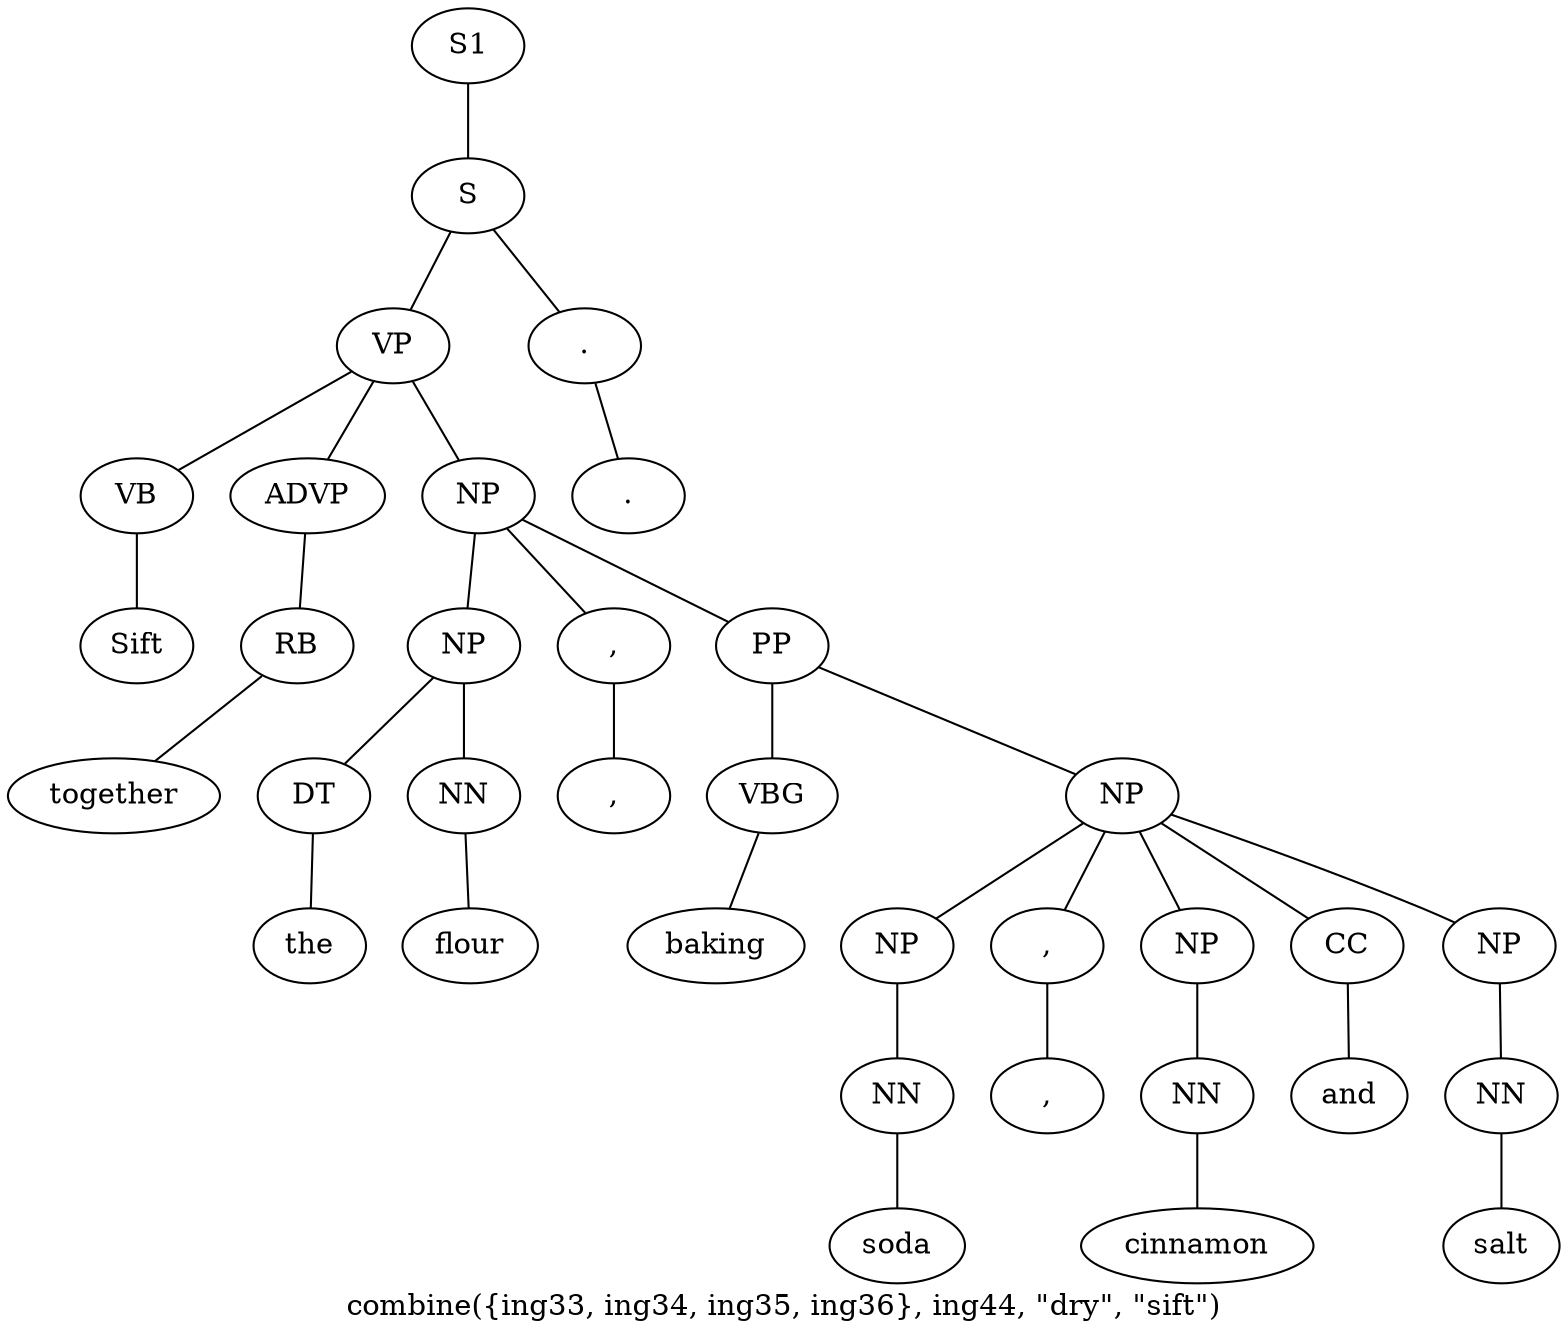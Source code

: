graph SyntaxGraph {
	label = "combine({ing33, ing34, ing35, ing36}, ing44, \"dry\", \"sift\")";
	Node0 [label="S1"];
	Node1 [label="S"];
	Node2 [label="VP"];
	Node3 [label="VB"];
	Node4 [label="Sift"];
	Node5 [label="ADVP"];
	Node6 [label="RB"];
	Node7 [label="together"];
	Node8 [label="NP"];
	Node9 [label="NP"];
	Node10 [label="DT"];
	Node11 [label="the"];
	Node12 [label="NN"];
	Node13 [label="flour"];
	Node14 [label=","];
	Node15 [label=","];
	Node16 [label="PP"];
	Node17 [label="VBG"];
	Node18 [label="baking"];
	Node19 [label="NP"];
	Node20 [label="NP"];
	Node21 [label="NN"];
	Node22 [label="soda"];
	Node23 [label=","];
	Node24 [label=","];
	Node25 [label="NP"];
	Node26 [label="NN"];
	Node27 [label="cinnamon"];
	Node28 [label="CC"];
	Node29 [label="and"];
	Node30 [label="NP"];
	Node31 [label="NN"];
	Node32 [label="salt"];
	Node33 [label="."];
	Node34 [label="."];

	Node0 -- Node1;
	Node1 -- Node2;
	Node1 -- Node33;
	Node2 -- Node3;
	Node2 -- Node5;
	Node2 -- Node8;
	Node3 -- Node4;
	Node5 -- Node6;
	Node6 -- Node7;
	Node8 -- Node9;
	Node8 -- Node14;
	Node8 -- Node16;
	Node9 -- Node10;
	Node9 -- Node12;
	Node10 -- Node11;
	Node12 -- Node13;
	Node14 -- Node15;
	Node16 -- Node17;
	Node16 -- Node19;
	Node17 -- Node18;
	Node19 -- Node20;
	Node19 -- Node23;
	Node19 -- Node25;
	Node19 -- Node28;
	Node19 -- Node30;
	Node20 -- Node21;
	Node21 -- Node22;
	Node23 -- Node24;
	Node25 -- Node26;
	Node26 -- Node27;
	Node28 -- Node29;
	Node30 -- Node31;
	Node31 -- Node32;
	Node33 -- Node34;
}